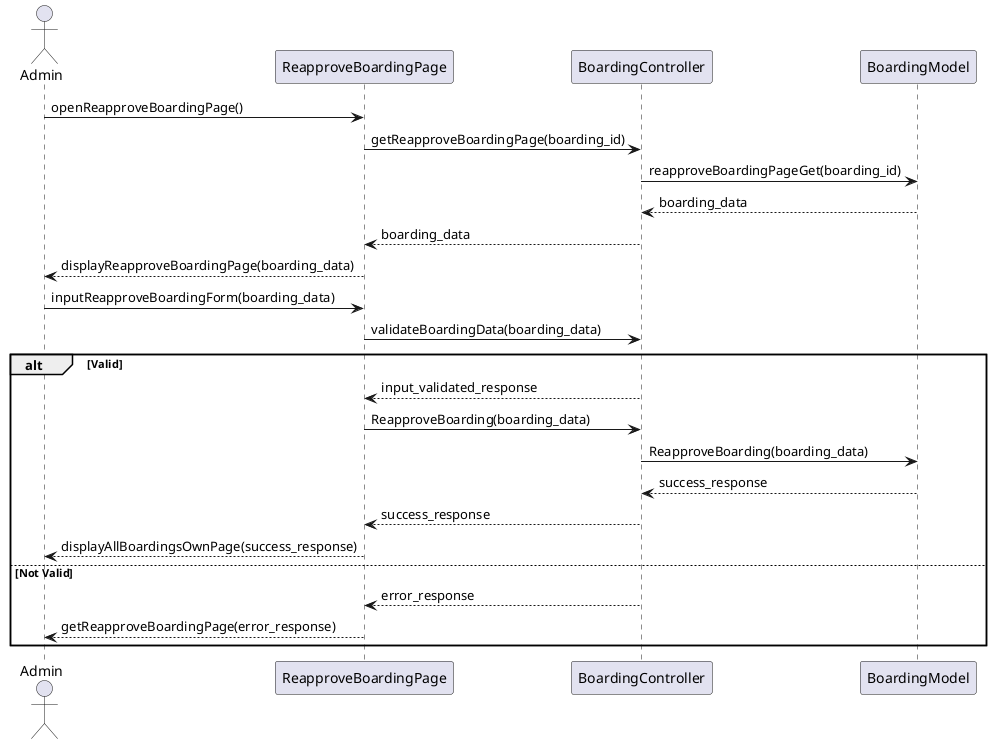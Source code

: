 @startuml
actor Admin as act
participant ReapproveBoardingPage as view
participant BoardingController as ctrl
participant BoardingModel as model

act -> view : openReapproveBoardingPage()
view -> ctrl : getReapproveBoardingPage(boarding_id)
ctrl -> model : reapproveBoardingPageGet(boarding_id)
model --> ctrl : boarding_data
ctrl --> view : boarding_data
view --> act : displayReapproveBoardingPage(boarding_data)

    act->view : inputReapproveBoardingForm(boarding_data)
    view->ctrl : validateBoardingData(boarding_data)
        alt Valid
        ctrl-->view:input_validated_response
        view->ctrl: ReapproveBoarding(boarding_data)
        ctrl->model: ReapproveBoarding(boarding_data)
        model --> ctrl: success_response
        ctrl --> view: success_response
        view-->act: displayAllBoardingsOwnPage(success_response)
        else Not Valid
        ctrl --> view: error_response
        view-->act: getReapproveBoardingPage(error_response)
        end


@enduml
